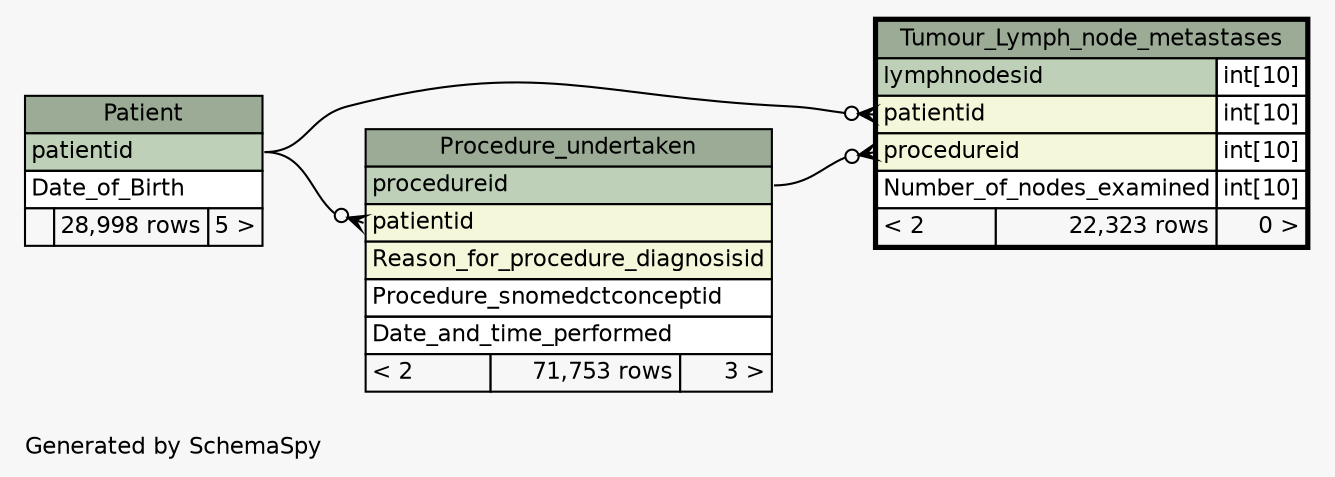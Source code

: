 // dot 2.28.0 on Mac OS X 10.8.1
// SchemaSpy rev 590
digraph "oneDegreeRelationshipsDiagram" {
  graph [
    rankdir="RL"
    bgcolor="#f7f7f7"
    label="\nGenerated by SchemaSpy"
    labeljust="l"
    nodesep="0.18"
    ranksep="0.46"
    fontname="Helvetica"
    fontsize="11"
  ];
  node [
    fontname="Helvetica"
    fontsize="11"
    shape="plaintext"
  ];
  edge [
    arrowsize="0.8"
  ];
  "Procedure_undertaken":"patientid":w -> "Patient":"patientid":e [arrowhead=none dir=back arrowtail=crowodot];
  "Tumour_Lymph_node_metastases":"patientid":w -> "Patient":"patientid":e [arrowhead=none dir=back arrowtail=crowodot];
  "Tumour_Lymph_node_metastases":"procedureid":w -> "Procedure_undertaken":"procedureid":e [arrowhead=none dir=back arrowtail=crowodot];
  "Patient" [
    label=<
    <TABLE BORDER="0" CELLBORDER="1" CELLSPACING="0" BGCOLOR="#ffffff">
      <TR><TD COLSPAN="3" BGCOLOR="#9bab96" ALIGN="CENTER">Patient</TD></TR>
      <TR><TD PORT="patientid" COLSPAN="3" BGCOLOR="#bed1b8" ALIGN="LEFT">patientid</TD></TR>
      <TR><TD PORT="Date_of_Birth" COLSPAN="3" ALIGN="LEFT">Date_of_Birth</TD></TR>
      <TR><TD ALIGN="LEFT" BGCOLOR="#f7f7f7">  </TD><TD ALIGN="RIGHT" BGCOLOR="#f7f7f7">28,998 rows</TD><TD ALIGN="RIGHT" BGCOLOR="#f7f7f7">5 &gt;</TD></TR>
    </TABLE>>
    URL="Patient.html"
    tooltip="Patient"
  ];
  "Procedure_undertaken" [
    label=<
    <TABLE BORDER="0" CELLBORDER="1" CELLSPACING="0" BGCOLOR="#ffffff">
      <TR><TD COLSPAN="3" BGCOLOR="#9bab96" ALIGN="CENTER">Procedure_undertaken</TD></TR>
      <TR><TD PORT="procedureid" COLSPAN="3" BGCOLOR="#bed1b8" ALIGN="LEFT">procedureid</TD></TR>
      <TR><TD PORT="patientid" COLSPAN="3" BGCOLOR="#f4f7da" ALIGN="LEFT">patientid</TD></TR>
      <TR><TD PORT="Reason_for_procedure_diagnosisid" COLSPAN="3" BGCOLOR="#f4f7da" ALIGN="LEFT">Reason_for_procedure_diagnosisid</TD></TR>
      <TR><TD PORT="Procedure_snomedctconceptid" COLSPAN="3" ALIGN="LEFT">Procedure_snomedctconceptid</TD></TR>
      <TR><TD PORT="Date_and_time_performed" COLSPAN="3" ALIGN="LEFT">Date_and_time_performed</TD></TR>
      <TR><TD ALIGN="LEFT" BGCOLOR="#f7f7f7">&lt; 2</TD><TD ALIGN="RIGHT" BGCOLOR="#f7f7f7">71,753 rows</TD><TD ALIGN="RIGHT" BGCOLOR="#f7f7f7">3 &gt;</TD></TR>
    </TABLE>>
    URL="Procedure_undertaken.html"
    tooltip="Procedure_undertaken"
  ];
  "Tumour_Lymph_node_metastases" [
    label=<
    <TABLE BORDER="2" CELLBORDER="1" CELLSPACING="0" BGCOLOR="#ffffff">
      <TR><TD COLSPAN="3" BGCOLOR="#9bab96" ALIGN="CENTER">Tumour_Lymph_node_metastases</TD></TR>
      <TR><TD PORT="lymphnodesid" COLSPAN="2" BGCOLOR="#bed1b8" ALIGN="LEFT">lymphnodesid</TD><TD PORT="lymphnodesid.type" ALIGN="LEFT">int[10]</TD></TR>
      <TR><TD PORT="patientid" COLSPAN="2" BGCOLOR="#f4f7da" ALIGN="LEFT">patientid</TD><TD PORT="patientid.type" ALIGN="LEFT">int[10]</TD></TR>
      <TR><TD PORT="procedureid" COLSPAN="2" BGCOLOR="#f4f7da" ALIGN="LEFT">procedureid</TD><TD PORT="procedureid.type" ALIGN="LEFT">int[10]</TD></TR>
      <TR><TD PORT="Number_of_nodes_examined" COLSPAN="2" ALIGN="LEFT">Number_of_nodes_examined</TD><TD PORT="Number_of_nodes_examined.type" ALIGN="LEFT">int[10]</TD></TR>
      <TR><TD ALIGN="LEFT" BGCOLOR="#f7f7f7">&lt; 2</TD><TD ALIGN="RIGHT" BGCOLOR="#f7f7f7">22,323 rows</TD><TD ALIGN="RIGHT" BGCOLOR="#f7f7f7">0 &gt;</TD></TR>
    </TABLE>>
    URL="Tumour_Lymph_node_metastases.html"
    tooltip="Tumour_Lymph_node_metastases"
  ];
}
